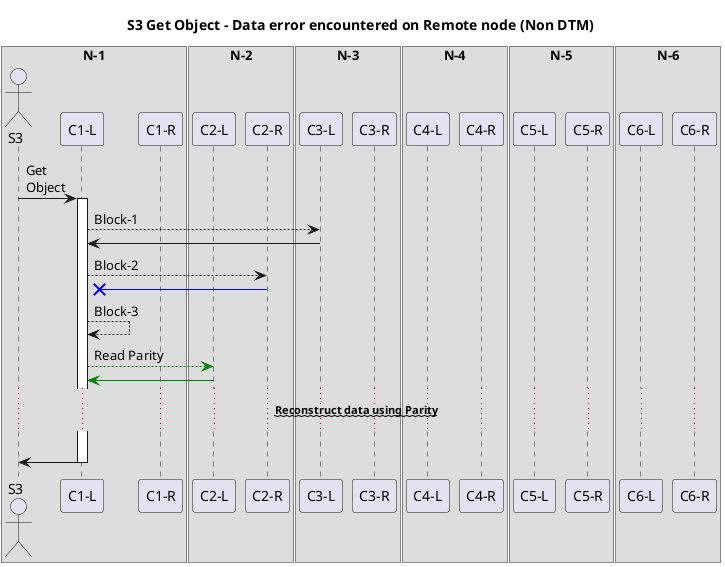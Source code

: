 @startuml
title <b>S3 Get Object - Data error encountered on Remote node (Non DTM)</b>

box "N-1"
actor S3
participant "C1-L"
participant "C1-R"
endbox

box "N-2"
participant "C2-L"
participant "C2-R"
endbox

box "N-3"
participant "C3-L"
participant "C3-R"
endbox

box "N-4"
participant "C4-L"
participant "C4-R"
endbox

box "N-5"
participant "C5-L"
participant "C5-R"
endbox

box "N-6"
participant "C6-L"
participant "C6-R"
endbox

S3->"C1-L" :Get \nObject

activate "C1-L"

"C1-L" --> "C3-L" :Block-1
"C3-L" ->  "C1-L"

"C1-L" --> "C2-R" :Block-2
"C2-R" -[#blue]>x  "C1-L"

"C1-L" --> "C1-L" :Block-3

"C1-L" -[#green]-> "C2-L" : Read Parity

"C2-L" -[#green]> "C1-L"

... <b>~~Reconstruct data using Parity~~</b> ...
|||
"C1-L" -> S3
deactivate "C1-L"
@enduml


